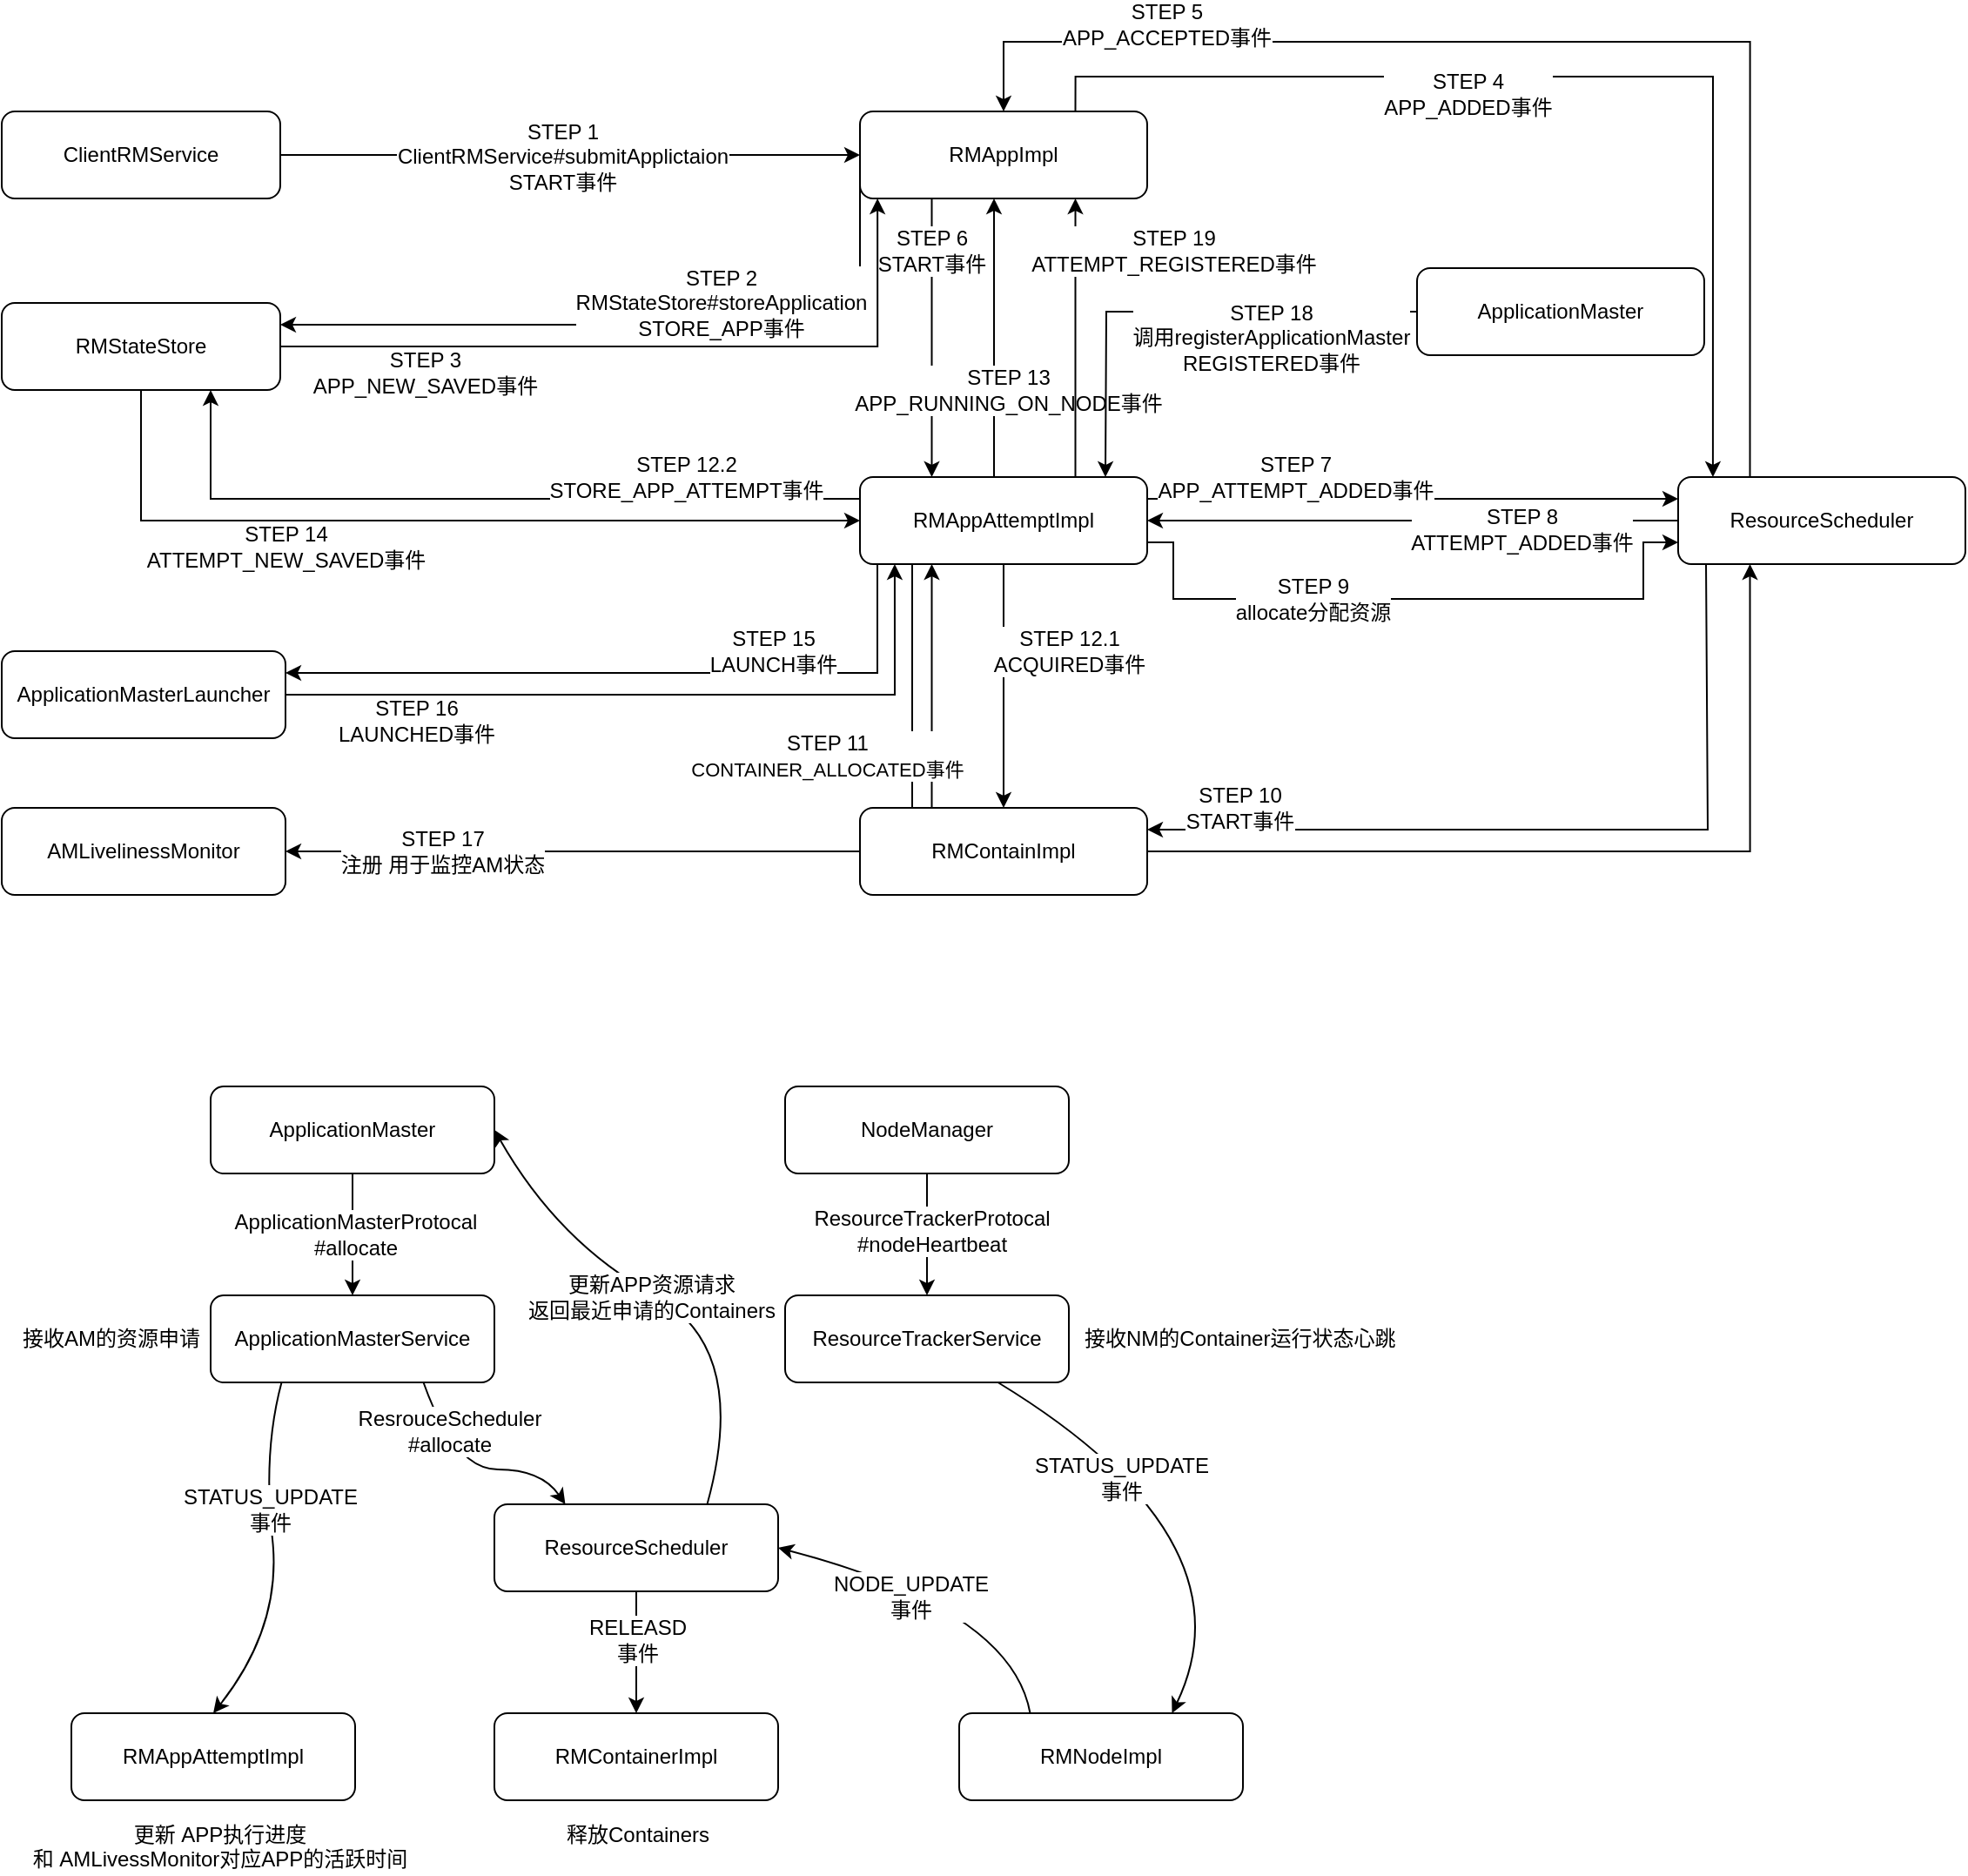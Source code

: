 <mxfile version="12.2.7" type="github" pages="1">
  <diagram id="zChnUbs21k4LyGYpCQM4" name="Page-1">
    <mxGraphModel dx="1666" dy="803" grid="1" gridSize="10" guides="1" tooltips="1" connect="1" arrows="1" fold="1" page="1" pageScale="1" pageWidth="826" pageHeight="1169" math="0" shadow="0">
      <root>
        <mxCell id="0"/>
        <mxCell id="1" parent="0"/>
        <mxCell id="tXMc1olfVPZyjSrxy6uh-15" style="edgeStyle=orthogonalEdgeStyle;rounded=0;orthogonalLoop=1;jettySize=auto;html=1;" parent="1" source="tXMc1olfVPZyjSrxy6uh-8" target="tXMc1olfVPZyjSrxy6uh-9" edge="1">
          <mxGeometry relative="1" as="geometry"/>
        </mxCell>
        <mxCell id="tXMc1olfVPZyjSrxy6uh-16" value="&lt;span style=&quot;white-space: normal&quot;&gt;STEP 1&lt;/span&gt;&lt;br&gt;&lt;span style=&quot;white-space: normal&quot;&gt;ClientRMService#submitApplictaion&lt;/span&gt;&lt;br&gt;START事件" style="text;html=1;resizable=0;points=[];align=center;verticalAlign=middle;labelBackgroundColor=#ffffff;" parent="tXMc1olfVPZyjSrxy6uh-15" vertex="1" connectable="0">
          <mxGeometry x="-0.027" y="-1" relative="1" as="geometry">
            <mxPoint as="offset"/>
          </mxGeometry>
        </mxCell>
        <mxCell id="tXMc1olfVPZyjSrxy6uh-8" value="ClientRMService&lt;br&gt;" style="rounded=1;whiteSpace=wrap;html=1;" parent="1" vertex="1">
          <mxGeometry y="100" width="160" height="50" as="geometry"/>
        </mxCell>
        <mxCell id="tXMc1olfVPZyjSrxy6uh-17" style="edgeStyle=orthogonalEdgeStyle;rounded=0;orthogonalLoop=1;jettySize=auto;html=1;exitX=0;exitY=0.75;exitDx=0;exitDy=0;entryX=1;entryY=0.25;entryDx=0;entryDy=0;" parent="1" source="tXMc1olfVPZyjSrxy6uh-9" target="tXMc1olfVPZyjSrxy6uh-11" edge="1">
          <mxGeometry relative="1" as="geometry">
            <Array as="points">
              <mxPoint x="493" y="223"/>
            </Array>
          </mxGeometry>
        </mxCell>
        <mxCell id="tXMc1olfVPZyjSrxy6uh-19" value="STEP 2&lt;br&gt;RMStateStore#storeApplication&lt;br&gt;STORE_APP事件" style="text;html=1;resizable=0;points=[];align=center;verticalAlign=middle;labelBackgroundColor=#ffffff;" parent="tXMc1olfVPZyjSrxy6uh-17" vertex="1" connectable="0">
          <mxGeometry x="-0.258" relative="1" as="geometry">
            <mxPoint x="-10" y="-13" as="offset"/>
          </mxGeometry>
        </mxCell>
        <mxCell id="tXMc1olfVPZyjSrxy6uh-21" style="edgeStyle=orthogonalEdgeStyle;rounded=0;orthogonalLoop=1;jettySize=auto;html=1;exitX=0.75;exitY=0;exitDx=0;exitDy=0;entryX=0.121;entryY=0;entryDx=0;entryDy=0;entryPerimeter=0;" parent="1" source="tXMc1olfVPZyjSrxy6uh-9" target="tXMc1olfVPZyjSrxy6uh-12" edge="1">
          <mxGeometry relative="1" as="geometry"/>
        </mxCell>
        <mxCell id="tXMc1olfVPZyjSrxy6uh-24" value="STEP 4&lt;br&gt;APP_ADDED事件" style="text;html=1;resizable=0;points=[];align=center;verticalAlign=middle;labelBackgroundColor=#ffffff;" parent="tXMc1olfVPZyjSrxy6uh-21" vertex="1" connectable="0">
          <mxGeometry x="-0.14" relative="1" as="geometry">
            <mxPoint x="-20" y="10" as="offset"/>
          </mxGeometry>
        </mxCell>
        <mxCell id="tXMc1olfVPZyjSrxy6uh-26" style="edgeStyle=orthogonalEdgeStyle;rounded=0;orthogonalLoop=1;jettySize=auto;html=1;exitX=0.25;exitY=1;exitDx=0;exitDy=0;entryX=0.25;entryY=0;entryDx=0;entryDy=0;" parent="1" source="tXMc1olfVPZyjSrxy6uh-9" target="tXMc1olfVPZyjSrxy6uh-10" edge="1">
          <mxGeometry relative="1" as="geometry"/>
        </mxCell>
        <mxCell id="tXMc1olfVPZyjSrxy6uh-27" value="STEP 6&lt;br&gt;START事件" style="text;html=1;resizable=0;points=[];align=center;verticalAlign=middle;labelBackgroundColor=#ffffff;" parent="tXMc1olfVPZyjSrxy6uh-26" vertex="1" connectable="0">
          <mxGeometry x="0.487" y="-1" relative="1" as="geometry">
            <mxPoint y="-89" as="offset"/>
          </mxGeometry>
        </mxCell>
        <mxCell id="tXMc1olfVPZyjSrxy6uh-9" value="RMAppImpl" style="rounded=1;whiteSpace=wrap;html=1;" parent="1" vertex="1">
          <mxGeometry x="493" y="100" width="165" height="50" as="geometry"/>
        </mxCell>
        <mxCell id="tXMc1olfVPZyjSrxy6uh-28" style="edgeStyle=orthogonalEdgeStyle;rounded=0;orthogonalLoop=1;jettySize=auto;html=1;exitX=1;exitY=0.25;exitDx=0;exitDy=0;entryX=0;entryY=0.25;entryDx=0;entryDy=0;" parent="1" source="tXMc1olfVPZyjSrxy6uh-10" target="tXMc1olfVPZyjSrxy6uh-12" edge="1">
          <mxGeometry relative="1" as="geometry"/>
        </mxCell>
        <mxCell id="tXMc1olfVPZyjSrxy6uh-29" value="STEP 7&lt;br&gt;APP_ATTEMPT_ADDED事件" style="text;html=1;resizable=0;points=[];align=center;verticalAlign=middle;labelBackgroundColor=#ffffff;" parent="tXMc1olfVPZyjSrxy6uh-28" vertex="1" connectable="0">
          <mxGeometry x="-0.297" y="1" relative="1" as="geometry">
            <mxPoint x="-22" y="-12" as="offset"/>
          </mxGeometry>
        </mxCell>
        <mxCell id="tXMc1olfVPZyjSrxy6uh-32" style="edgeStyle=orthogonalEdgeStyle;rounded=0;orthogonalLoop=1;jettySize=auto;html=1;exitX=1;exitY=0.75;exitDx=0;exitDy=0;entryX=0;entryY=0.75;entryDx=0;entryDy=0;" parent="1" source="tXMc1olfVPZyjSrxy6uh-10" target="tXMc1olfVPZyjSrxy6uh-12" edge="1">
          <mxGeometry relative="1" as="geometry">
            <Array as="points">
              <mxPoint x="673" y="348"/>
              <mxPoint x="673" y="380"/>
              <mxPoint x="943" y="380"/>
              <mxPoint x="943" y="348"/>
            </Array>
          </mxGeometry>
        </mxCell>
        <mxCell id="tXMc1olfVPZyjSrxy6uh-33" value="STEP 9&lt;br&gt;allocate分配资源" style="text;html=1;resizable=0;points=[];align=center;verticalAlign=middle;labelBackgroundColor=#ffffff;" parent="tXMc1olfVPZyjSrxy6uh-32" vertex="1" connectable="0">
          <mxGeometry x="-0.447" relative="1" as="geometry">
            <mxPoint x="25" as="offset"/>
          </mxGeometry>
        </mxCell>
        <mxCell id="tXMc1olfVPZyjSrxy6uh-41" style="edgeStyle=orthogonalEdgeStyle;rounded=0;orthogonalLoop=1;jettySize=auto;html=1;entryX=0.5;entryY=0;entryDx=0;entryDy=0;" parent="1" source="tXMc1olfVPZyjSrxy6uh-10" target="tXMc1olfVPZyjSrxy6uh-14" edge="1">
          <mxGeometry relative="1" as="geometry"/>
        </mxCell>
        <mxCell id="tXMc1olfVPZyjSrxy6uh-42" value="STEP 12.1&lt;br&gt;ACQUIRED事件" style="text;html=1;resizable=0;points=[];align=center;verticalAlign=middle;labelBackgroundColor=#ffffff;" parent="tXMc1olfVPZyjSrxy6uh-41" vertex="1" connectable="0">
          <mxGeometry y="44" relative="1" as="geometry">
            <mxPoint x="-7" y="-20" as="offset"/>
          </mxGeometry>
        </mxCell>
        <mxCell id="tXMc1olfVPZyjSrxy6uh-43" style="edgeStyle=orthogonalEdgeStyle;rounded=0;orthogonalLoop=1;jettySize=auto;html=1;exitX=0;exitY=0.25;exitDx=0;exitDy=0;entryX=0.75;entryY=1;entryDx=0;entryDy=0;" parent="1" source="tXMc1olfVPZyjSrxy6uh-10" target="tXMc1olfVPZyjSrxy6uh-11" edge="1">
          <mxGeometry relative="1" as="geometry"/>
        </mxCell>
        <mxCell id="tXMc1olfVPZyjSrxy6uh-44" value="STEP 12.2&lt;br&gt;STORE_APP_ATTEMPT事件" style="text;html=1;resizable=0;points=[];align=center;verticalAlign=middle;labelBackgroundColor=#ffffff;" parent="tXMc1olfVPZyjSrxy6uh-43" vertex="1" connectable="0">
          <mxGeometry x="-0.656" y="-1" relative="1" as="geometry">
            <mxPoint x="-25" y="-12" as="offset"/>
          </mxGeometry>
        </mxCell>
        <mxCell id="tXMc1olfVPZyjSrxy6uh-45" style="edgeStyle=orthogonalEdgeStyle;rounded=0;orthogonalLoop=1;jettySize=auto;html=1;" parent="1" source="tXMc1olfVPZyjSrxy6uh-10" target="tXMc1olfVPZyjSrxy6uh-9" edge="1">
          <mxGeometry relative="1" as="geometry">
            <Array as="points">
              <mxPoint x="570" y="220"/>
              <mxPoint x="570" y="220"/>
            </Array>
          </mxGeometry>
        </mxCell>
        <mxCell id="tXMc1olfVPZyjSrxy6uh-46" value="STEP 13&lt;br&gt;APP_RUNNING_ON_NODE事件" style="text;html=1;resizable=0;points=[];align=center;verticalAlign=middle;labelBackgroundColor=#ffffff;" parent="tXMc1olfVPZyjSrxy6uh-45" vertex="1" connectable="0">
          <mxGeometry x="0.388" y="-1" relative="1" as="geometry">
            <mxPoint x="6.5" y="61" as="offset"/>
          </mxGeometry>
        </mxCell>
        <mxCell id="tXMc1olfVPZyjSrxy6uh-51" style="edgeStyle=orthogonalEdgeStyle;rounded=0;orthogonalLoop=1;jettySize=auto;html=1;exitX=0.067;exitY=1;exitDx=0;exitDy=0;entryX=1;entryY=0.25;entryDx=0;entryDy=0;exitPerimeter=0;" parent="1" source="tXMc1olfVPZyjSrxy6uh-10" target="tXMc1olfVPZyjSrxy6uh-50" edge="1">
          <mxGeometry relative="1" as="geometry">
            <Array as="points">
              <mxPoint x="503" y="360"/>
              <mxPoint x="503" y="423"/>
            </Array>
          </mxGeometry>
        </mxCell>
        <mxCell id="tXMc1olfVPZyjSrxy6uh-54" value="STEP 15&lt;br&gt;LAUNCH事件" style="text;html=1;resizable=0;points=[];align=center;verticalAlign=middle;labelBackgroundColor=#ffffff;" parent="tXMc1olfVPZyjSrxy6uh-51" vertex="1" connectable="0">
          <mxGeometry x="-0.371" y="-2" relative="1" as="geometry">
            <mxPoint x="3" y="-11" as="offset"/>
          </mxGeometry>
        </mxCell>
        <mxCell id="tXMc1olfVPZyjSrxy6uh-57" style="edgeStyle=orthogonalEdgeStyle;rounded=0;orthogonalLoop=1;jettySize=auto;html=1;entryX=1;entryY=0.5;entryDx=0;entryDy=0;exitX=0.158;exitY=1;exitDx=0;exitDy=0;exitPerimeter=0;" parent="1" source="tXMc1olfVPZyjSrxy6uh-10" target="tXMc1olfVPZyjSrxy6uh-56" edge="1">
          <mxGeometry relative="1" as="geometry">
            <Array as="points">
              <mxPoint x="523" y="360"/>
              <mxPoint x="523" y="525"/>
            </Array>
          </mxGeometry>
        </mxCell>
        <mxCell id="tXMc1olfVPZyjSrxy6uh-58" value="STEP 17&lt;br&gt;注册 用于监控AM状态" style="text;html=1;resizable=0;points=[];align=center;verticalAlign=middle;labelBackgroundColor=#ffffff;" parent="tXMc1olfVPZyjSrxy6uh-57" vertex="1" connectable="0">
          <mxGeometry x="0.728" relative="1" as="geometry">
            <mxPoint x="18" as="offset"/>
          </mxGeometry>
        </mxCell>
        <mxCell id="tXMc1olfVPZyjSrxy6uh-61" style="edgeStyle=orthogonalEdgeStyle;rounded=0;orthogonalLoop=1;jettySize=auto;html=1;exitX=0.75;exitY=0;exitDx=0;exitDy=0;entryX=0.75;entryY=1;entryDx=0;entryDy=0;" parent="1" source="tXMc1olfVPZyjSrxy6uh-10" target="tXMc1olfVPZyjSrxy6uh-9" edge="1">
          <mxGeometry relative="1" as="geometry"/>
        </mxCell>
        <mxCell id="tXMc1olfVPZyjSrxy6uh-62" value="STEP 19&lt;br&gt;ATTEMPT_REGISTERED事件" style="text;html=1;resizable=0;points=[];align=center;verticalAlign=middle;labelBackgroundColor=#ffffff;" parent="tXMc1olfVPZyjSrxy6uh-61" vertex="1" connectable="0">
          <mxGeometry x="0.55" y="-1" relative="1" as="geometry">
            <mxPoint x="55" y="-6" as="offset"/>
          </mxGeometry>
        </mxCell>
        <mxCell id="tXMc1olfVPZyjSrxy6uh-10" value="RMAppAttemptImpl" style="rounded=1;whiteSpace=wrap;html=1;" parent="1" vertex="1">
          <mxGeometry x="493" y="310" width="165" height="50" as="geometry"/>
        </mxCell>
        <mxCell id="tXMc1olfVPZyjSrxy6uh-18" style="edgeStyle=orthogonalEdgeStyle;rounded=0;orthogonalLoop=1;jettySize=auto;html=1;entryX=0.061;entryY=1;entryDx=0;entryDy=0;entryPerimeter=0;" parent="1" source="tXMc1olfVPZyjSrxy6uh-11" target="tXMc1olfVPZyjSrxy6uh-9" edge="1">
          <mxGeometry relative="1" as="geometry"/>
        </mxCell>
        <mxCell id="tXMc1olfVPZyjSrxy6uh-20" value="STEP 3&lt;br&gt;APP_NEW_SAVED事件" style="text;html=1;resizable=0;points=[];align=center;verticalAlign=middle;labelBackgroundColor=#ffffff;" parent="tXMc1olfVPZyjSrxy6uh-18" vertex="1" connectable="0">
          <mxGeometry x="-0.598" y="-1" relative="1" as="geometry">
            <mxPoint x="-3" y="14" as="offset"/>
          </mxGeometry>
        </mxCell>
        <mxCell id="tXMc1olfVPZyjSrxy6uh-48" style="edgeStyle=orthogonalEdgeStyle;rounded=0;orthogonalLoop=1;jettySize=auto;html=1;entryX=0;entryY=0.5;entryDx=0;entryDy=0;exitX=0.5;exitY=1;exitDx=0;exitDy=0;" parent="1" source="tXMc1olfVPZyjSrxy6uh-11" target="tXMc1olfVPZyjSrxy6uh-10" edge="1">
          <mxGeometry relative="1" as="geometry"/>
        </mxCell>
        <mxCell id="tXMc1olfVPZyjSrxy6uh-49" value="STEP 14&lt;br&gt;ATTEMPT_NEW_SAVED事件" style="text;html=1;resizable=0;points=[];align=center;verticalAlign=middle;labelBackgroundColor=#ffffff;" parent="tXMc1olfVPZyjSrxy6uh-48" vertex="1" connectable="0">
          <mxGeometry x="-0.693" y="44" relative="1" as="geometry">
            <mxPoint x="83" y="59" as="offset"/>
          </mxGeometry>
        </mxCell>
        <mxCell id="tXMc1olfVPZyjSrxy6uh-11" value="RMStateStore" style="rounded=1;whiteSpace=wrap;html=1;" parent="1" vertex="1">
          <mxGeometry y="210" width="160" height="50" as="geometry"/>
        </mxCell>
        <mxCell id="tXMc1olfVPZyjSrxy6uh-23" style="edgeStyle=orthogonalEdgeStyle;rounded=0;orthogonalLoop=1;jettySize=auto;html=1;exitX=0.25;exitY=0;exitDx=0;exitDy=0;entryX=0.5;entryY=0;entryDx=0;entryDy=0;" parent="1" source="tXMc1olfVPZyjSrxy6uh-12" target="tXMc1olfVPZyjSrxy6uh-9" edge="1">
          <mxGeometry relative="1" as="geometry">
            <Array as="points">
              <mxPoint x="1004" y="60"/>
              <mxPoint x="576" y="60"/>
            </Array>
          </mxGeometry>
        </mxCell>
        <mxCell id="tXMc1olfVPZyjSrxy6uh-25" value="STEP 5&lt;br&gt;APP_ACCEPTED事件" style="text;html=1;resizable=0;points=[];align=center;verticalAlign=middle;labelBackgroundColor=#ffffff;" parent="tXMc1olfVPZyjSrxy6uh-23" vertex="1" connectable="0">
          <mxGeometry x="0.674" y="-1" relative="1" as="geometry">
            <mxPoint x="16" y="-9" as="offset"/>
          </mxGeometry>
        </mxCell>
        <mxCell id="tXMc1olfVPZyjSrxy6uh-30" style="edgeStyle=orthogonalEdgeStyle;rounded=0;orthogonalLoop=1;jettySize=auto;html=1;entryX=1;entryY=0.5;entryDx=0;entryDy=0;" parent="1" source="tXMc1olfVPZyjSrxy6uh-12" target="tXMc1olfVPZyjSrxy6uh-10" edge="1">
          <mxGeometry relative="1" as="geometry"/>
        </mxCell>
        <mxCell id="tXMc1olfVPZyjSrxy6uh-31" value="STEP 8&lt;br&gt;ATTEMPT_ADDED事件" style="text;html=1;resizable=0;points=[];align=center;verticalAlign=middle;labelBackgroundColor=#ffffff;" parent="tXMc1olfVPZyjSrxy6uh-30" vertex="1" connectable="0">
          <mxGeometry x="-0.607" y="4" relative="1" as="geometry">
            <mxPoint x="-30" y="1" as="offset"/>
          </mxGeometry>
        </mxCell>
        <mxCell id="tXMc1olfVPZyjSrxy6uh-34" style="edgeStyle=orthogonalEdgeStyle;rounded=0;orthogonalLoop=1;jettySize=auto;html=1;exitX=0.097;exitY=0.98;exitDx=0;exitDy=0;entryX=1;entryY=0.25;entryDx=0;entryDy=0;exitPerimeter=0;" parent="1" source="tXMc1olfVPZyjSrxy6uh-12" target="tXMc1olfVPZyjSrxy6uh-14" edge="1">
          <mxGeometry relative="1" as="geometry">
            <Array as="points">
              <mxPoint x="980" y="359"/>
              <mxPoint x="980" y="513"/>
            </Array>
          </mxGeometry>
        </mxCell>
        <mxCell id="tXMc1olfVPZyjSrxy6uh-36" value="STEP 10&lt;br&gt;START事件" style="text;html=1;resizable=0;points=[];align=center;verticalAlign=middle;labelBackgroundColor=#ffffff;" parent="tXMc1olfVPZyjSrxy6uh-34" vertex="1" connectable="0">
          <mxGeometry x="0.853" y="-1" relative="1" as="geometry">
            <mxPoint x="17.5" y="-12" as="offset"/>
          </mxGeometry>
        </mxCell>
        <mxCell id="tXMc1olfVPZyjSrxy6uh-12" value="ResourceScheduler" style="rounded=1;whiteSpace=wrap;html=1;" parent="1" vertex="1">
          <mxGeometry x="963" y="310" width="165" height="50" as="geometry"/>
        </mxCell>
        <mxCell id="tXMc1olfVPZyjSrxy6uh-59" style="edgeStyle=orthogonalEdgeStyle;rounded=0;orthogonalLoop=1;jettySize=auto;html=1;" parent="1" source="tXMc1olfVPZyjSrxy6uh-13" edge="1">
          <mxGeometry relative="1" as="geometry">
            <mxPoint x="634" y="310" as="targetPoint"/>
          </mxGeometry>
        </mxCell>
        <mxCell id="tXMc1olfVPZyjSrxy6uh-60" value="STEP 18&lt;br&gt;调用registerApplicationMaster&lt;br&gt;REGISTERED事件" style="text;html=1;resizable=0;points=[];align=center;verticalAlign=middle;labelBackgroundColor=#ffffff;" parent="tXMc1olfVPZyjSrxy6uh-59" vertex="1" connectable="0">
          <mxGeometry x="-0.623" relative="1" as="geometry">
            <mxPoint x="-33" y="15" as="offset"/>
          </mxGeometry>
        </mxCell>
        <mxCell id="tXMc1olfVPZyjSrxy6uh-13" value="ApplicationMaster" style="rounded=1;whiteSpace=wrap;html=1;" parent="1" vertex="1">
          <mxGeometry x="813" y="190" width="165" height="50" as="geometry"/>
        </mxCell>
        <mxCell id="tXMc1olfVPZyjSrxy6uh-35" style="edgeStyle=orthogonalEdgeStyle;rounded=0;orthogonalLoop=1;jettySize=auto;html=1;entryX=0.25;entryY=1;entryDx=0;entryDy=0;" parent="1" source="tXMc1olfVPZyjSrxy6uh-14" target="tXMc1olfVPZyjSrxy6uh-12" edge="1">
          <mxGeometry relative="1" as="geometry"/>
        </mxCell>
        <mxCell id="tXMc1olfVPZyjSrxy6uh-38" style="edgeStyle=orthogonalEdgeStyle;rounded=0;orthogonalLoop=1;jettySize=auto;html=1;exitX=0.25;exitY=0;exitDx=0;exitDy=0;entryX=0.25;entryY=1;entryDx=0;entryDy=0;" parent="1" source="tXMc1olfVPZyjSrxy6uh-14" target="tXMc1olfVPZyjSrxy6uh-10" edge="1">
          <mxGeometry relative="1" as="geometry"/>
        </mxCell>
        <mxCell id="tXMc1olfVPZyjSrxy6uh-39" value="STEP 11&lt;br&gt;&lt;span style=&quot;font-size: 11px&quot;&gt;CONTAINER_ALLOCATED事件&lt;/span&gt;" style="text;html=1;resizable=0;points=[];align=center;verticalAlign=middle;labelBackgroundColor=#ffffff;" parent="tXMc1olfVPZyjSrxy6uh-38" vertex="1" connectable="0">
          <mxGeometry x="0.014" y="-2" relative="1" as="geometry">
            <mxPoint x="-63" y="41" as="offset"/>
          </mxGeometry>
        </mxCell>
        <mxCell id="tXMc1olfVPZyjSrxy6uh-14" value="RMContainImpl" style="rounded=1;whiteSpace=wrap;html=1;" parent="1" vertex="1">
          <mxGeometry x="493" y="500" width="165" height="50" as="geometry"/>
        </mxCell>
        <mxCell id="tXMc1olfVPZyjSrxy6uh-53" style="edgeStyle=orthogonalEdgeStyle;rounded=0;orthogonalLoop=1;jettySize=auto;html=1;entryX=0.121;entryY=1;entryDx=0;entryDy=0;entryPerimeter=0;" parent="1" source="tXMc1olfVPZyjSrxy6uh-50" target="tXMc1olfVPZyjSrxy6uh-10" edge="1">
          <mxGeometry relative="1" as="geometry"/>
        </mxCell>
        <mxCell id="tXMc1olfVPZyjSrxy6uh-55" value="STEP 16&lt;br&gt;LAUNCHED事件" style="text;html=1;resizable=0;points=[];align=center;verticalAlign=middle;labelBackgroundColor=#ffffff;" parent="tXMc1olfVPZyjSrxy6uh-53" vertex="1" connectable="0">
          <mxGeometry x="-0.666" y="-3" relative="1" as="geometry">
            <mxPoint x="4" y="12" as="offset"/>
          </mxGeometry>
        </mxCell>
        <mxCell id="tXMc1olfVPZyjSrxy6uh-50" value="ApplicationMasterLauncher" style="rounded=1;whiteSpace=wrap;html=1;" parent="1" vertex="1">
          <mxGeometry y="410" width="163" height="50" as="geometry"/>
        </mxCell>
        <mxCell id="tXMc1olfVPZyjSrxy6uh-56" value="AMLivelinessMonitor" style="rounded=1;whiteSpace=wrap;html=1;" parent="1" vertex="1">
          <mxGeometry y="500" width="163" height="50" as="geometry"/>
        </mxCell>
        <mxCell id="d3fV6exQ7LBeSN684K8H-12" style="edgeStyle=orthogonalEdgeStyle;rounded=0;orthogonalLoop=1;jettySize=auto;html=1;entryX=0.5;entryY=0;entryDx=0;entryDy=0;" edge="1" parent="1" source="d3fV6exQ7LBeSN684K8H-1" target="d3fV6exQ7LBeSN684K8H-3">
          <mxGeometry relative="1" as="geometry"/>
        </mxCell>
        <mxCell id="d3fV6exQ7LBeSN684K8H-13" value="ApplicationMasterProtocal&lt;br&gt;#allocate" style="text;html=1;resizable=0;points=[];align=center;verticalAlign=middle;labelBackgroundColor=#ffffff;" vertex="1" connectable="0" parent="d3fV6exQ7LBeSN684K8H-12">
          <mxGeometry y="1" relative="1" as="geometry">
            <mxPoint as="offset"/>
          </mxGeometry>
        </mxCell>
        <mxCell id="d3fV6exQ7LBeSN684K8H-1" value="ApplicationMaster" style="rounded=1;whiteSpace=wrap;html=1;" vertex="1" parent="1">
          <mxGeometry x="120" y="660" width="163" height="50" as="geometry"/>
        </mxCell>
        <mxCell id="d3fV6exQ7LBeSN684K8H-14" style="edgeStyle=orthogonalEdgeStyle;rounded=0;orthogonalLoop=1;jettySize=auto;html=1;entryX=0.5;entryY=0;entryDx=0;entryDy=0;" edge="1" parent="1" source="d3fV6exQ7LBeSN684K8H-2" target="d3fV6exQ7LBeSN684K8H-4">
          <mxGeometry relative="1" as="geometry"/>
        </mxCell>
        <mxCell id="d3fV6exQ7LBeSN684K8H-15" value="ResourceTrackerProtocal&lt;br&gt;#nodeHeartbeat" style="text;html=1;resizable=0;points=[];align=center;verticalAlign=middle;labelBackgroundColor=#ffffff;" vertex="1" connectable="0" parent="d3fV6exQ7LBeSN684K8H-14">
          <mxGeometry y="3" relative="1" as="geometry">
            <mxPoint x="-1" y="-2" as="offset"/>
          </mxGeometry>
        </mxCell>
        <mxCell id="d3fV6exQ7LBeSN684K8H-2" value="NodeManager" style="rounded=1;whiteSpace=wrap;html=1;" vertex="1" parent="1">
          <mxGeometry x="450" y="660" width="163" height="50" as="geometry"/>
        </mxCell>
        <mxCell id="d3fV6exQ7LBeSN684K8H-3" value="ApplicationMasterService" style="rounded=1;whiteSpace=wrap;html=1;" vertex="1" parent="1">
          <mxGeometry x="120" y="780" width="163" height="50" as="geometry"/>
        </mxCell>
        <mxCell id="d3fV6exQ7LBeSN684K8H-4" value="ResourceTrackerService" style="rounded=1;whiteSpace=wrap;html=1;" vertex="1" parent="1">
          <mxGeometry x="450" y="780" width="163" height="50" as="geometry"/>
        </mxCell>
        <mxCell id="d3fV6exQ7LBeSN684K8H-20" style="edgeStyle=orthogonalEdgeStyle;rounded=0;orthogonalLoop=1;jettySize=auto;html=1;" edge="1" parent="1" source="d3fV6exQ7LBeSN684K8H-5" target="d3fV6exQ7LBeSN684K8H-10">
          <mxGeometry relative="1" as="geometry"/>
        </mxCell>
        <mxCell id="d3fV6exQ7LBeSN684K8H-21" value="RELEASD&lt;br&gt;事件" style="text;html=1;resizable=0;points=[];align=center;verticalAlign=middle;labelBackgroundColor=#ffffff;" vertex="1" connectable="0" parent="d3fV6exQ7LBeSN684K8H-20">
          <mxGeometry x="-0.2" relative="1" as="geometry">
            <mxPoint as="offset"/>
          </mxGeometry>
        </mxCell>
        <mxCell id="d3fV6exQ7LBeSN684K8H-5" value="ResourceScheduler" style="rounded=1;whiteSpace=wrap;html=1;" vertex="1" parent="1">
          <mxGeometry x="283" y="900" width="163" height="50" as="geometry"/>
        </mxCell>
        <mxCell id="d3fV6exQ7LBeSN684K8H-9" value="RMAppAttemptImpl" style="rounded=1;whiteSpace=wrap;html=1;" vertex="1" parent="1">
          <mxGeometry x="40" y="1020" width="163" height="50" as="geometry"/>
        </mxCell>
        <mxCell id="d3fV6exQ7LBeSN684K8H-10" value="RMContainerImpl" style="rounded=1;whiteSpace=wrap;html=1;" vertex="1" parent="1">
          <mxGeometry x="283" y="1020" width="163" height="50" as="geometry"/>
        </mxCell>
        <mxCell id="d3fV6exQ7LBeSN684K8H-11" value="RMNodeImpl" style="rounded=1;whiteSpace=wrap;html=1;" vertex="1" parent="1">
          <mxGeometry x="550" y="1020" width="163" height="50" as="geometry"/>
        </mxCell>
        <mxCell id="d3fV6exQ7LBeSN684K8H-16" value="" style="curved=1;endArrow=classic;html=1;exitX=0.75;exitY=1;exitDx=0;exitDy=0;entryX=0.25;entryY=0;entryDx=0;entryDy=0;" edge="1" parent="1" source="d3fV6exQ7LBeSN684K8H-3" target="d3fV6exQ7LBeSN684K8H-5">
          <mxGeometry width="50" height="50" relative="1" as="geometry">
            <mxPoint x="10" y="1140" as="sourcePoint"/>
            <mxPoint x="60" y="1090" as="targetPoint"/>
            <Array as="points">
              <mxPoint x="260" y="880"/>
              <mxPoint x="310" y="880"/>
            </Array>
          </mxGeometry>
        </mxCell>
        <mxCell id="d3fV6exQ7LBeSN684K8H-17" value="ResrouceScheduler&lt;br&gt;#allocate" style="text;html=1;resizable=0;points=[];align=center;verticalAlign=middle;labelBackgroundColor=#ffffff;" vertex="1" connectable="0" parent="d3fV6exQ7LBeSN684K8H-16">
          <mxGeometry x="-0.512" y="4" relative="1" as="geometry">
            <mxPoint as="offset"/>
          </mxGeometry>
        </mxCell>
        <mxCell id="d3fV6exQ7LBeSN684K8H-18" value="" style="curved=1;endArrow=classic;html=1;exitX=0.25;exitY=1;exitDx=0;exitDy=0;entryX=0.5;entryY=0;entryDx=0;entryDy=0;" edge="1" parent="1" source="d3fV6exQ7LBeSN684K8H-3" target="d3fV6exQ7LBeSN684K8H-9">
          <mxGeometry width="50" height="50" relative="1" as="geometry">
            <mxPoint x="10" y="1140" as="sourcePoint"/>
            <mxPoint x="60" y="1090" as="targetPoint"/>
            <Array as="points">
              <mxPoint x="150" y="870"/>
              <mxPoint x="161" y="970"/>
            </Array>
          </mxGeometry>
        </mxCell>
        <mxCell id="d3fV6exQ7LBeSN684K8H-19" value="STATUS_UPDATE&lt;br&gt;事件" style="text;html=1;resizable=0;points=[];align=center;verticalAlign=middle;labelBackgroundColor=#ffffff;" vertex="1" connectable="0" parent="d3fV6exQ7LBeSN684K8H-18">
          <mxGeometry x="-0.274" relative="1" as="geometry">
            <mxPoint as="offset"/>
          </mxGeometry>
        </mxCell>
        <mxCell id="d3fV6exQ7LBeSN684K8H-22" value="" style="curved=1;endArrow=classic;html=1;exitX=0.75;exitY=1;exitDx=0;exitDy=0;entryX=0.75;entryY=0;entryDx=0;entryDy=0;" edge="1" parent="1" source="d3fV6exQ7LBeSN684K8H-4" target="d3fV6exQ7LBeSN684K8H-11">
          <mxGeometry width="50" height="50" relative="1" as="geometry">
            <mxPoint x="10" y="1140" as="sourcePoint"/>
            <mxPoint x="60" y="1090" as="targetPoint"/>
            <Array as="points">
              <mxPoint x="720" y="920"/>
            </Array>
          </mxGeometry>
        </mxCell>
        <mxCell id="d3fV6exQ7LBeSN684K8H-23" value="STATUS_UPDATE&lt;br&gt;事件" style="text;html=1;resizable=0;points=[];align=center;verticalAlign=middle;labelBackgroundColor=#ffffff;" vertex="1" connectable="0" parent="d3fV6exQ7LBeSN684K8H-22">
          <mxGeometry x="-0.373" y="-10" relative="1" as="geometry">
            <mxPoint as="offset"/>
          </mxGeometry>
        </mxCell>
        <mxCell id="d3fV6exQ7LBeSN684K8H-24" value="" style="curved=1;endArrow=classic;html=1;exitX=0.25;exitY=0;exitDx=0;exitDy=0;entryX=1;entryY=0.5;entryDx=0;entryDy=0;" edge="1" parent="1" source="d3fV6exQ7LBeSN684K8H-11" target="d3fV6exQ7LBeSN684K8H-5">
          <mxGeometry width="50" height="50" relative="1" as="geometry">
            <mxPoint x="10" y="1140" as="sourcePoint"/>
            <mxPoint x="60" y="1090" as="targetPoint"/>
            <Array as="points">
              <mxPoint x="580" y="960"/>
            </Array>
          </mxGeometry>
        </mxCell>
        <mxCell id="d3fV6exQ7LBeSN684K8H-25" value="NODE_UPDATE&lt;br&gt;事件" style="text;html=1;resizable=0;points=[];align=center;verticalAlign=middle;labelBackgroundColor=#ffffff;" vertex="1" connectable="0" parent="d3fV6exQ7LBeSN684K8H-24">
          <mxGeometry x="0.192" y="8" relative="1" as="geometry">
            <mxPoint as="offset"/>
          </mxGeometry>
        </mxCell>
        <mxCell id="d3fV6exQ7LBeSN684K8H-26" value="更新 APP执行进度&lt;br&gt;和 AMLivessMonitor对应APP的活跃时间" style="text;html=1;resizable=0;points=[];autosize=1;align=center;verticalAlign=top;spacingTop=-4;" vertex="1" parent="1">
          <mxGeometry x="10" y="1080" width="230" height="30" as="geometry"/>
        </mxCell>
        <mxCell id="d3fV6exQ7LBeSN684K8H-27" value="释放Containers" style="text;html=1;resizable=0;points=[];autosize=1;align=center;verticalAlign=top;spacingTop=-4;" vertex="1" parent="1">
          <mxGeometry x="314.5" y="1080" width="100" height="20" as="geometry"/>
        </mxCell>
        <mxCell id="d3fV6exQ7LBeSN684K8H-28" value="" style="curved=1;endArrow=classic;html=1;exitX=0.75;exitY=0;exitDx=0;exitDy=0;entryX=1;entryY=0.5;entryDx=0;entryDy=0;" edge="1" parent="1" source="d3fV6exQ7LBeSN684K8H-5" target="d3fV6exQ7LBeSN684K8H-1">
          <mxGeometry width="50" height="50" relative="1" as="geometry">
            <mxPoint x="10" y="1180" as="sourcePoint"/>
            <mxPoint x="60" y="1130" as="targetPoint"/>
            <Array as="points">
              <mxPoint x="430" y="810"/>
              <mxPoint x="320" y="750"/>
            </Array>
          </mxGeometry>
        </mxCell>
        <mxCell id="d3fV6exQ7LBeSN684K8H-29" value="更新APP资源请求&lt;br&gt;返回最近申请的Containers" style="text;html=1;resizable=0;points=[];align=center;verticalAlign=middle;labelBackgroundColor=#ffffff;" vertex="1" connectable="0" parent="d3fV6exQ7LBeSN684K8H-28">
          <mxGeometry x="0.081" y="1" relative="1" as="geometry">
            <mxPoint y="1" as="offset"/>
          </mxGeometry>
        </mxCell>
        <mxCell id="d3fV6exQ7LBeSN684K8H-30" value="接收AM的资源申请" style="text;html=1;resizable=0;points=[];autosize=1;align=left;verticalAlign=top;spacingTop=-4;" vertex="1" parent="1">
          <mxGeometry x="10" y="795" width="120" height="20" as="geometry"/>
        </mxCell>
        <mxCell id="d3fV6exQ7LBeSN684K8H-31" value="接收NM的Container运行状态心跳" style="text;html=1;resizable=0;points=[];autosize=1;align=left;verticalAlign=top;spacingTop=-4;" vertex="1" parent="1">
          <mxGeometry x="620" y="795" width="190" height="20" as="geometry"/>
        </mxCell>
      </root>
    </mxGraphModel>
  </diagram>
</mxfile>
